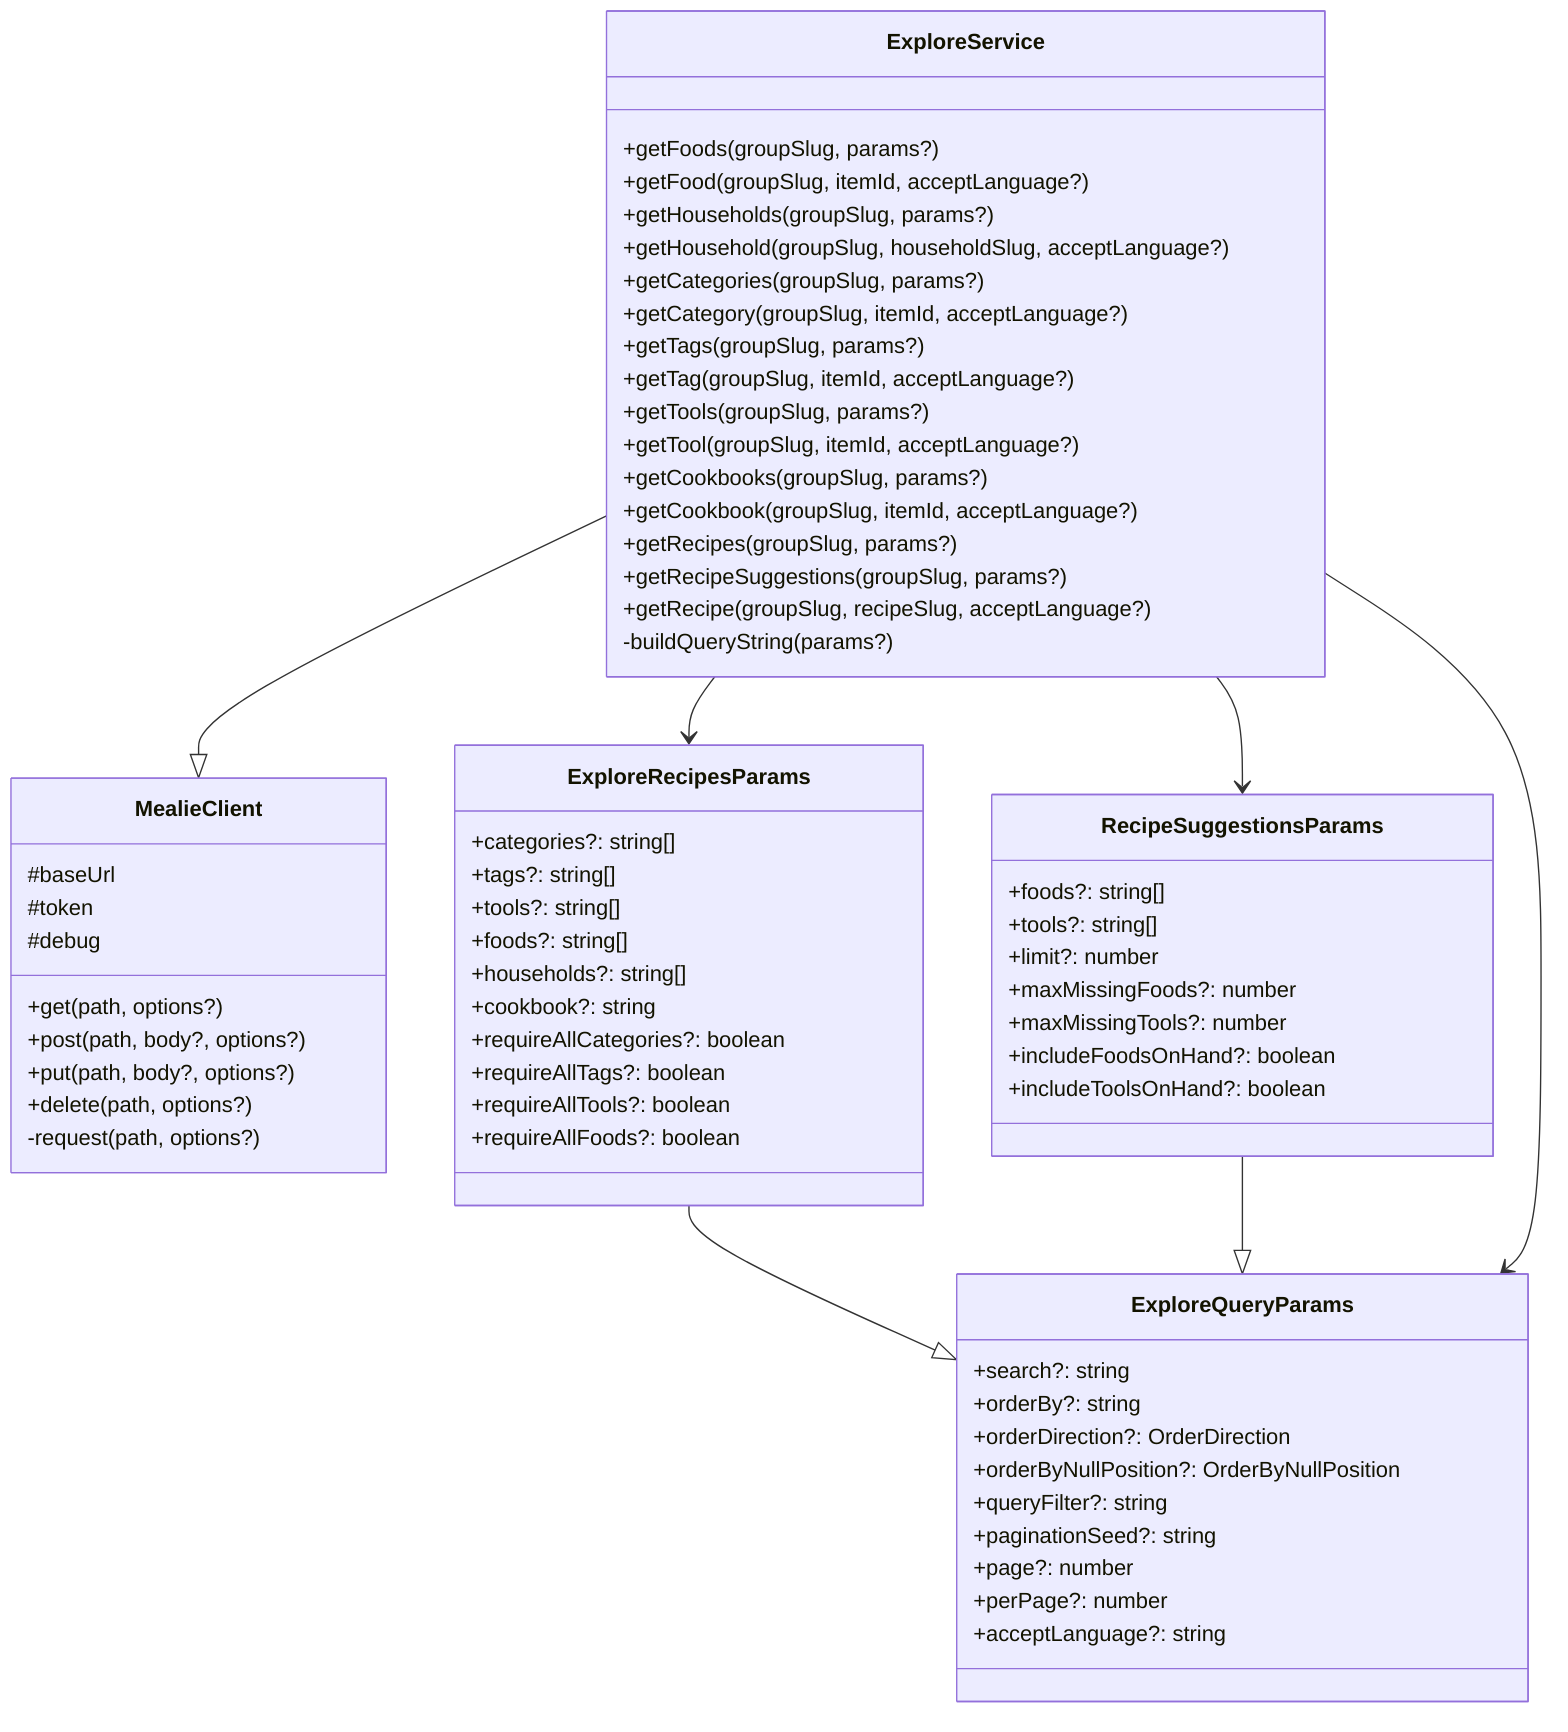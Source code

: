 classDiagram
    class ExploreService {
        +getFoods(groupSlug, params?)
        +getFood(groupSlug, itemId, acceptLanguage?)
        +getHouseholds(groupSlug, params?)
        +getHousehold(groupSlug, householdSlug, acceptLanguage?)
        +getCategories(groupSlug, params?)
        +getCategory(groupSlug, itemId, acceptLanguage?)
        +getTags(groupSlug, params?)
        +getTag(groupSlug, itemId, acceptLanguage?)
        +getTools(groupSlug, params?)
        +getTool(groupSlug, itemId, acceptLanguage?)
        +getCookbooks(groupSlug, params?)
        +getCookbook(groupSlug, itemId, acceptLanguage?)
        +getRecipes(groupSlug, params?)
        +getRecipeSuggestions(groupSlug, params?)
        +getRecipe(groupSlug, recipeSlug, acceptLanguage?)
        -buildQueryString(params?)
    }
    
    class MealieClient {
        #baseUrl
        #token
        #debug
        +get(path, options?)
        +post(path, body?, options?)
        +put(path, body?, options?)
        +delete(path, options?)
        -request(path, options?)
    }
    
    class ExploreQueryParams {
        +search?: string
        +orderBy?: string
        +orderDirection?: OrderDirection
        +orderByNullPosition?: OrderByNullPosition
        +queryFilter?: string
        +paginationSeed?: string
        +page?: number
        +perPage?: number
        +acceptLanguage?: string
    }
    
    class ExploreRecipesParams {
        +categories?: string[]
        +tags?: string[]
        +tools?: string[]
        +foods?: string[]
        +households?: string[]
        +cookbook?: string
        +requireAllCategories?: boolean
        +requireAllTags?: boolean
        +requireAllTools?: boolean
        +requireAllFoods?: boolean
    }
    
    class RecipeSuggestionsParams {
        +foods?: string[]
        +tools?: string[]
        +limit?: number
        +maxMissingFoods?: number
        +maxMissingTools?: number
        +includeFoodsOnHand?: boolean
        +includeToolsOnHand?: boolean
    }
    
    ExploreService --|> MealieClient
    ExploreRecipesParams --|> ExploreQueryParams
    RecipeSuggestionsParams --|> ExploreQueryParams
    ExploreService --> ExploreQueryParams
    ExploreService --> ExploreRecipesParams
    ExploreService --> RecipeSuggestionsParams